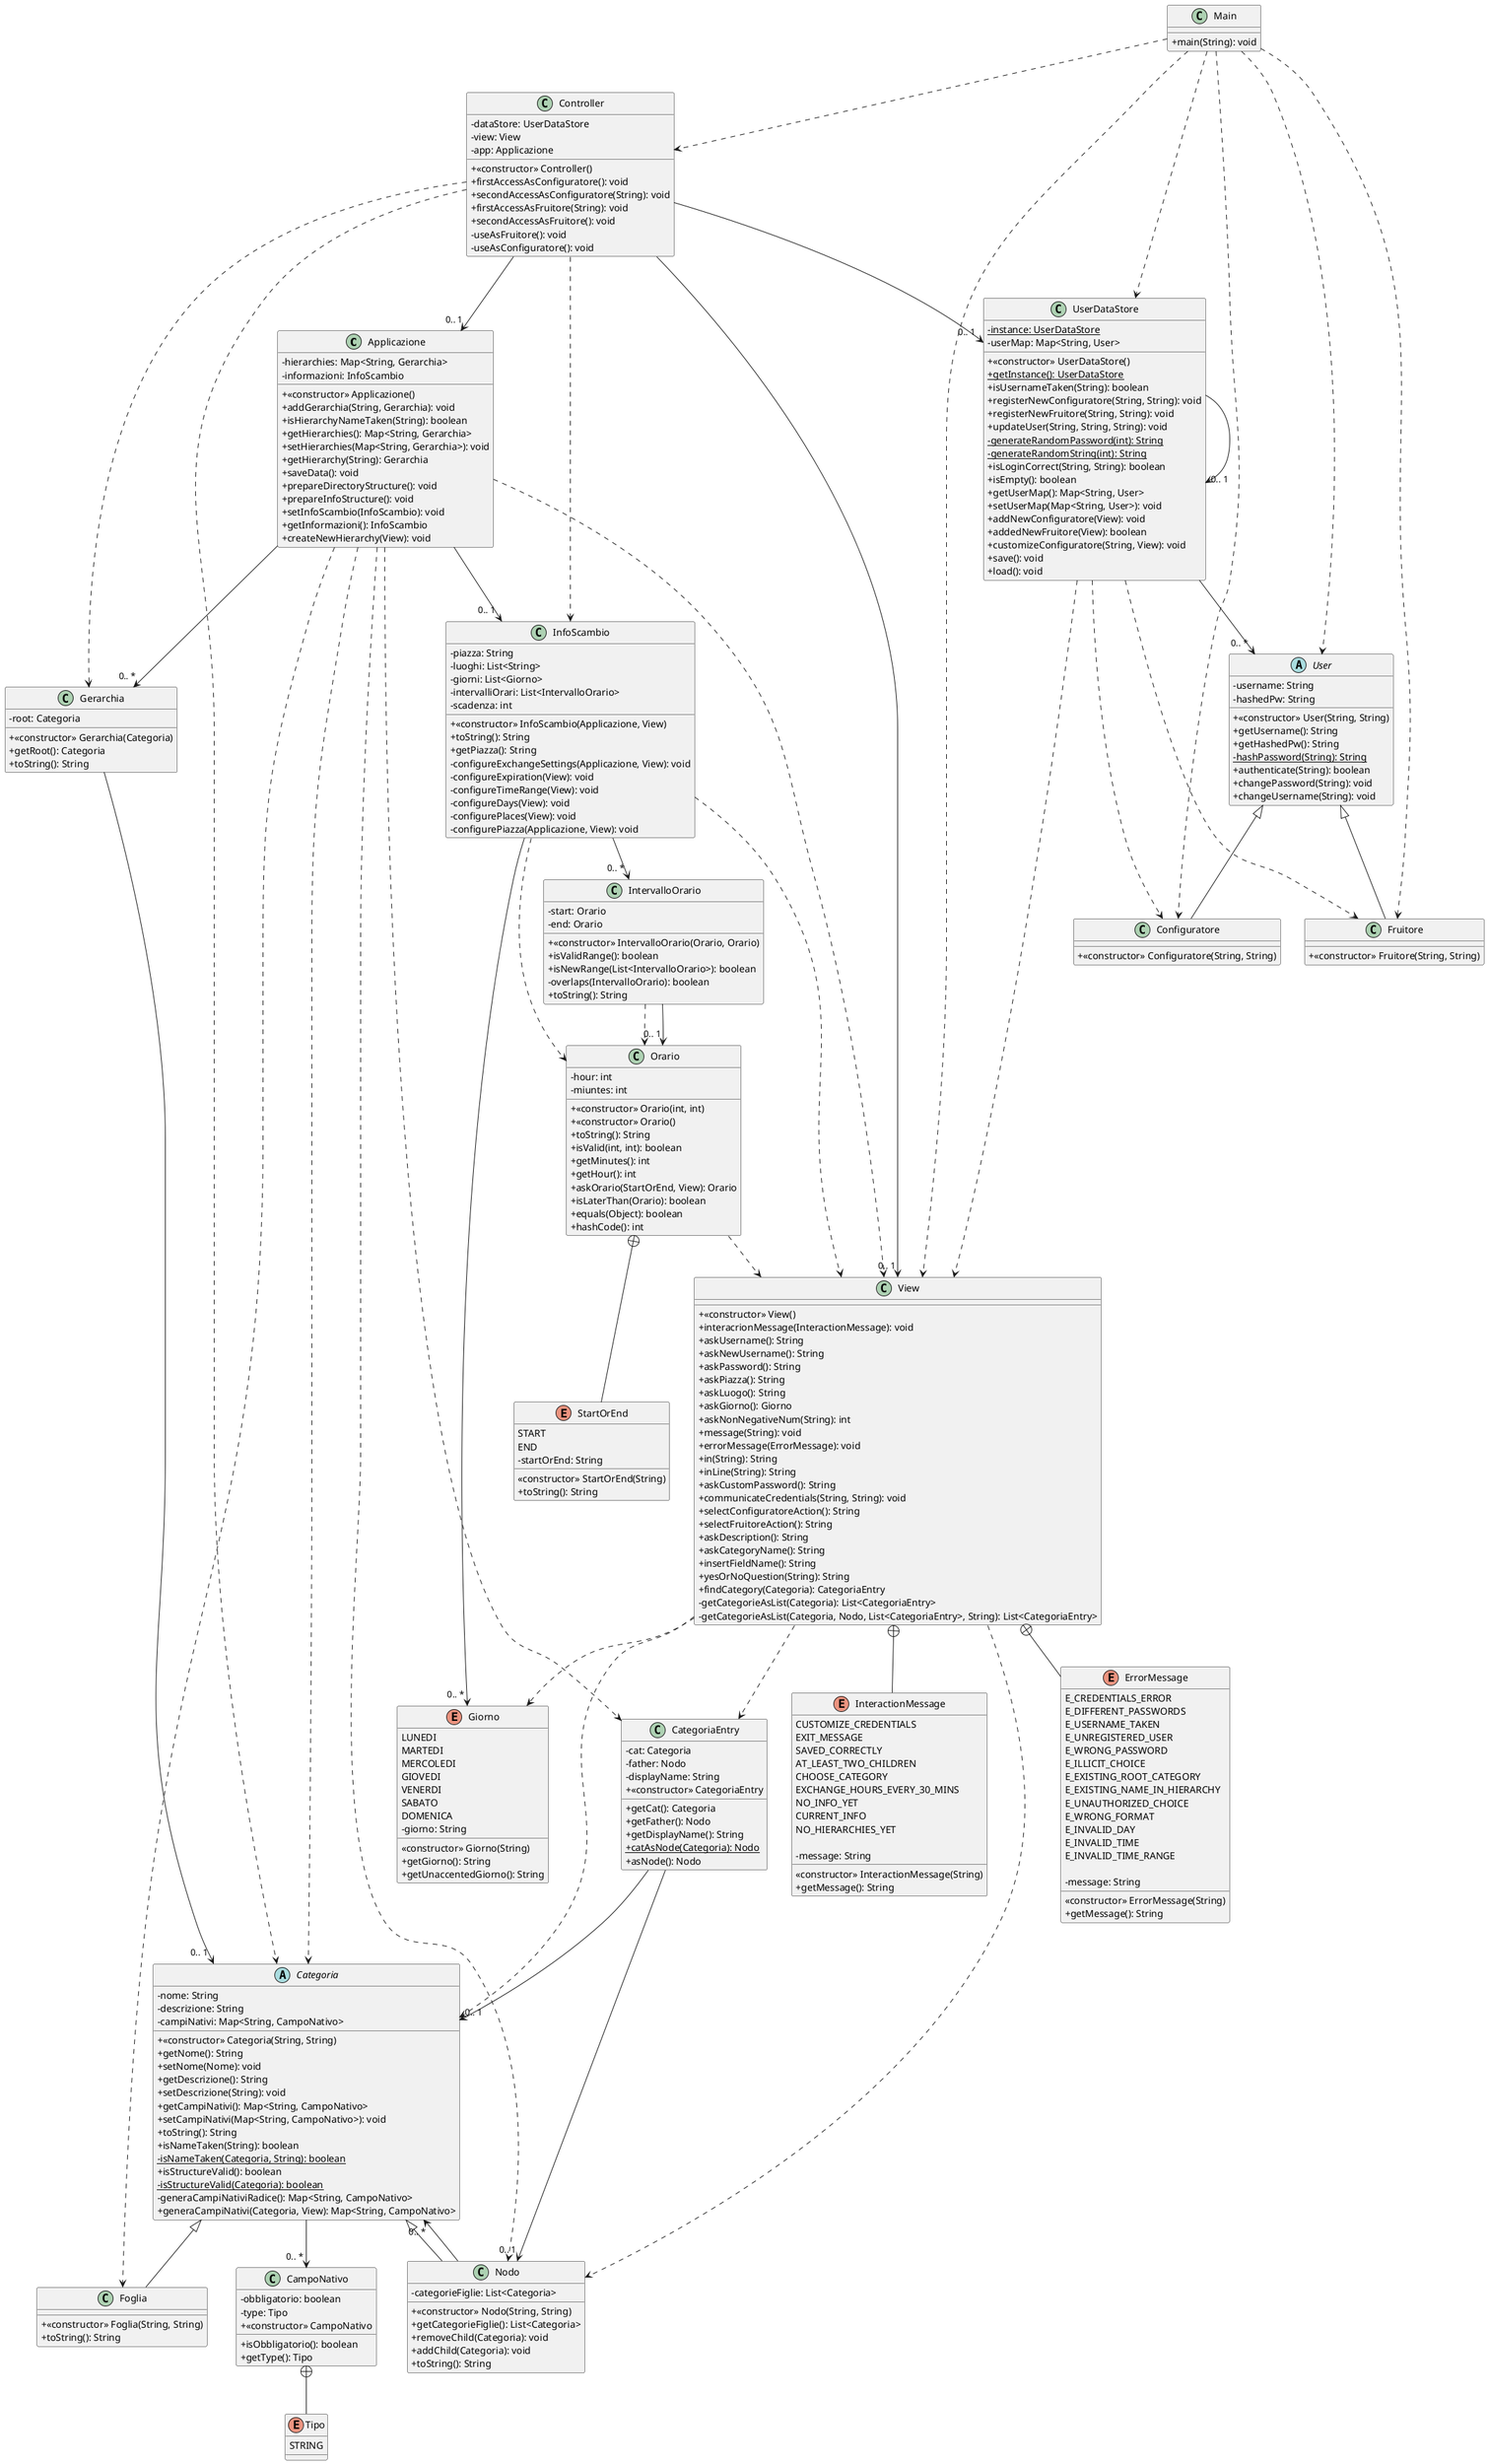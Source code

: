 @startuml
skinparam ClassAttributeIconSize 0

class Applicazione{
- hierarchies: Map<String, Gerarchia>
- informazioni: InfoScambio
+ <<constructor>> Applicazione()
+ addGerarchia(String, Gerarchia): void
+ isHierarchyNameTaken(String): boolean
+ getHierarchies(): Map<String, Gerarchia>
+ setHierarchies(Map<String, Gerarchia>): void
+ getHierarchy(String): Gerarchia
+ saveData(): void
+ prepareDirectoryStructure(): void
+ prepareInfoStructure(): void
+ setInfoScambio(InfoScambio): void
+ getInformazioni(): InfoScambio
+ createNewHierarchy(View): void
}

class CampoNativo{
- obbligatorio: boolean
- type: Tipo
+ <<constructor>> CampoNativo
+ isObbligatorio(): boolean
+ getType(): Tipo
}

enum Tipo{
STRING
}

abstract class User{
- username: String
- hashedPw: String
+ <<constructor>> User(String, String)
+ getUsername(): String
+ getHashedPw(): String
- {static}hashPassword(String): String
+ authenticate(String): boolean
+ changePassword(String): void
+ changeUsername(String): void
}

class Configuratore{
+ <<constructor>> Configuratore(String, String)
}

class Fruitore{
+ <<constructor>> Fruitore(String, String)
}

class Gerarchia{
- root: Categoria
+ <<constructor>> Gerarchia(Categoria)
+ getRoot(): Categoria
+ toString(): String
}

enum Giorno{
LUNEDI
MARTEDI
MERCOLEDI
GIOVEDI
VENERDI
SABATO
DOMENICA
- giorno: String
<<constructor>> Giorno(String)
+ getGiorno(): String
+ getUnaccentedGiorno(): String
}

class InfoScambio{
- piazza: String
- luoghi: List<String>
- giorni: List<Giorno>
- intervalliOrari: List<IntervalloOrario>
- scadenza: int
+ <<constructor>> InfoScambio(Applicazione, View)
+ toString(): String
+ getPiazza(): String
- configureExchangeSettings(Applicazione, View): void
- configureExpiration(View): void
- configureTimeRange(View): void
- configureDays(View): void
- configurePlaces(View): void
- configurePiazza(Applicazione, View): void
}

class IntervalloOrario{
- start: Orario
- end: Orario
+ <<constructor>> IntervalloOrario(Orario, Orario)
+ isValidRange(): boolean
+ isNewRange(List<IntervalloOrario>): boolean
- overlaps(IntervalloOrario): boolean
+ toString(): String
}

abstract class Categoria{
- nome: String
- descrizione: String
- campiNativi: Map<String, CampoNativo>
+ <<constructor>> Categoria(String, String)
+ getNome(): String
+ setNome(Nome): void
+ getDescrizione(): String
+ setDescrizione(String): void
+ getCampiNativi(): Map<String, CampoNativo>
+ setCampiNativi(Map<String, CampoNativo>): void
+ toString(): String
+ isNameTaken(String): boolean
- {static}isNameTaken(Categoria, String): boolean
+ isStructureValid(): boolean
- {static}isStructureValid(Categoria): boolean
- generaCampiNativiRadice(): Map<String, CampoNativo>
+ generaCampiNativi(Categoria, View): Map<String, CampoNativo>
}

class CategoriaEntry{
- cat: Categoria
- father: Nodo
- displayName: String
+ <<constructor>> CategoriaEntry
+ getCat(): Categoria
+ getFather(): Nodo
+ getDisplayName(): String
+ {static}catAsNode(Categoria): Nodo
+ asNode(): Nodo
}

class Foglia{
+ <<constructor>> Foglia(String, String)
+ toString(): String
}

class Nodo{
- categorieFiglie: List<Categoria>
+ <<constructor>> Nodo(String, String)
+ getCategorieFiglie(): List<Categoria>
+ removeChild(Categoria): void
+ addChild(Categoria): void
+ toString(): String
}

class Orario{
- hour: int
- miuntes: int
+ <<constructor>> Orario(int, int)
+ <<constructor>> Orario()
+ toString(): String
+ isValid(int, int): boolean
+ getMinutes(): int
+ getHour(): int
+ askOrario(StartOrEnd, View): Orario
+ isLaterThan(Orario): boolean
+ equals(Object): boolean
+ hashCode(): int
}

enum StartOrEnd{
START
END
- startOrEnd: String
<<constructor>> StartOrEnd(String)
+ toString(): String
}

class View{
+ <<constructor>> View()
+ interacrionMessage(InteractionMessage): void
+ askUsername(): String
+ askNewUsername(): String
+ askPassword(): String
+ askPiazza(): String
+ askLuogo(): String
+ askGiorno(): Giorno
+ askNonNegativeNum(String): int
+ message(String): void
+ errorMessage(ErrorMessage): void
+ in(String): String
+ inLine(String): String
+ askCustomPassword(): String
+ communicateCredentials(String, String): void
+ selectConfiguratoreAction(): String
+ selectFruitoreAction(): String
+ askDescription(): String
+ askCategoryName(): String
+ insertFieldName(): String
+ yesOrNoQuestion(String): String
+ findCategory(Categoria): CategoriaEntry
- getCategorieAsList(Categoria): List<CategoriaEntry>
- getCategorieAsList(Categoria, Nodo, List<CategoriaEntry>, String): List<CategoriaEntry>
}

enum ErrorMessage{
E_CREDENTIALS_ERROR
E_DIFFERENT_PASSWORDS
E_USERNAME_TAKEN
E_UNREGISTERED_USER
E_WRONG_PASSWORD
E_ILLICIT_CHOICE
E_EXISTING_ROOT_CATEGORY
E_EXISTING_NAME_IN_HIERARCHY
E_UNAUTHORIZED_CHOICE
E_WRONG_FORMAT
E_INVALID_DAY
E_INVALID_TIME
E_INVALID_TIME_RANGE

- message: String
<<constructor>> ErrorMessage(String)
+ getMessage(): String
}

enum InteractionMessage{
CUSTOMIZE_CREDENTIALS
EXIT_MESSAGE
SAVED_CORRECTLY
AT_LEAST_TWO_CHILDREN
CHOOSE_CATEGORY
EXCHANGE_HOURS_EVERY_30_MINS
NO_INFO_YET
CURRENT_INFO
NO_HIERARCHIES_YET

- message: String
<<constructor>> InteractionMessage(String)
+ getMessage(): String
}

class UserDataStore{
- {static}instance: UserDataStore
- userMap: Map<String, User>
+ <<constructor>> UserDataStore()
+ {static}getInstance(): UserDataStore
+ isUsernameTaken(String): boolean
+ registerNewConfiguratore(String, String): void
+ registerNewFruitore(String, String): void
+ updateUser(String, String, String): void
- {static}generateRandomPassword(int): String
- {static}generateRandomString(int): String
+ isLoginCorrect(String, String): boolean
+ isEmpty(): boolean
+ getUserMap(): Map<String, User>
+ setUserMap(Map<String, User>): void
+ addNewConfiguratore(View): void
+ addedNewFruitore(View): boolean
+ customizeConfiguratore(String, View): void
+ save(): void
+ load(): void
}

class Controller{
- dataStore: UserDataStore
- view: View
- app: Applicazione
+ <<constructor>> Controller()
+ firstAccessAsConfiguratore(): void
+ secondAccessAsConfiguratore(String): void
+ firstAccessAsFruitore(String): void
+ secondAccessAsFruitore(): void
- useAsFruitore(): void
- useAsConfiguratore(): void
}

class Main{
+ main(String): void
}

CampoNativo +-- Tipo
View +-- InteractionMessage
View +-- ErrorMessage
Orario +-- StartOrEnd
View ..> CategoriaEntry
View ..> Nodo
Applicazione ..> CategoriaEntry
Applicazione ..> View
Applicazione ..> Nodo
Main ..> View
View ..> Categoria
UserDataStore ..> View
UserDataStore ..> Configuratore
Main ..> User
Main ..> Configuratore
Main ..> Controller
Main ..> UserDataStore
Controller ..> Gerarchia
Controller ..> Categoria
Applicazione ..> Categoria
Applicazione ..> Foglia
Main ..> Fruitore
UserDataStore ..>Fruitore
Controller ..> InfoScambio
InfoScambio ..> View
View ..> Giorno
IntervalloOrario ..> Orario
InfoScambio ..> Orario
Orario ..> View
UserDataStore --> "0.. * "  User
Controller --> "0.. 1 " UserDataStore
Controller --> "0.. 1 " View
Controller --> "0.. 1 " Applicazione
UserDataStore --> "0.. 1 " UserDataStore
CategoriaEntry --> "0.. 1 " Categoria
CategoriaEntry --> "0.. 1 " Nodo
Categoria --> "0.. * " CampoNativo
Gerarchia --> "0.. 1 " Categoria
Applicazione --> "0.. * " Gerarchia
IntervalloOrario --> "0.. 1 " Orario
Nodo --> "0.. * " Categoria
InfoScambio --> "0.. * " Giorno
Applicazione --> "0.. 1 " InfoScambio
InfoScambio --> "0.. * " IntervalloOrario
Categoria <|-- Nodo
Categoria <|-- Foglia
User <|-- Configuratore
User <|-- Fruitore

@enduml